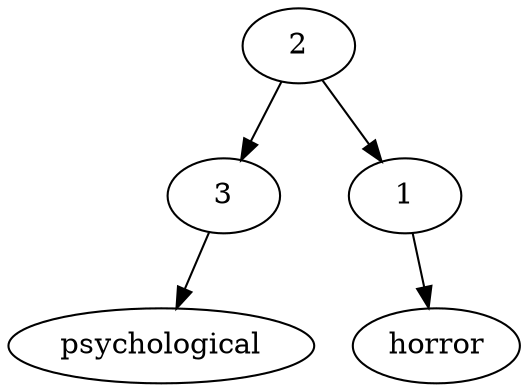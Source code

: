 digraph G{Node0 [label="2"]
Node0 -> Node1
Node0 -> Node3
Node1 [label="3"]
Node1 -> Node2
Node3 [label="1"]
Node3 -> Node4
Node2 [label="psychological"]
Node4 [label="horror"]
}